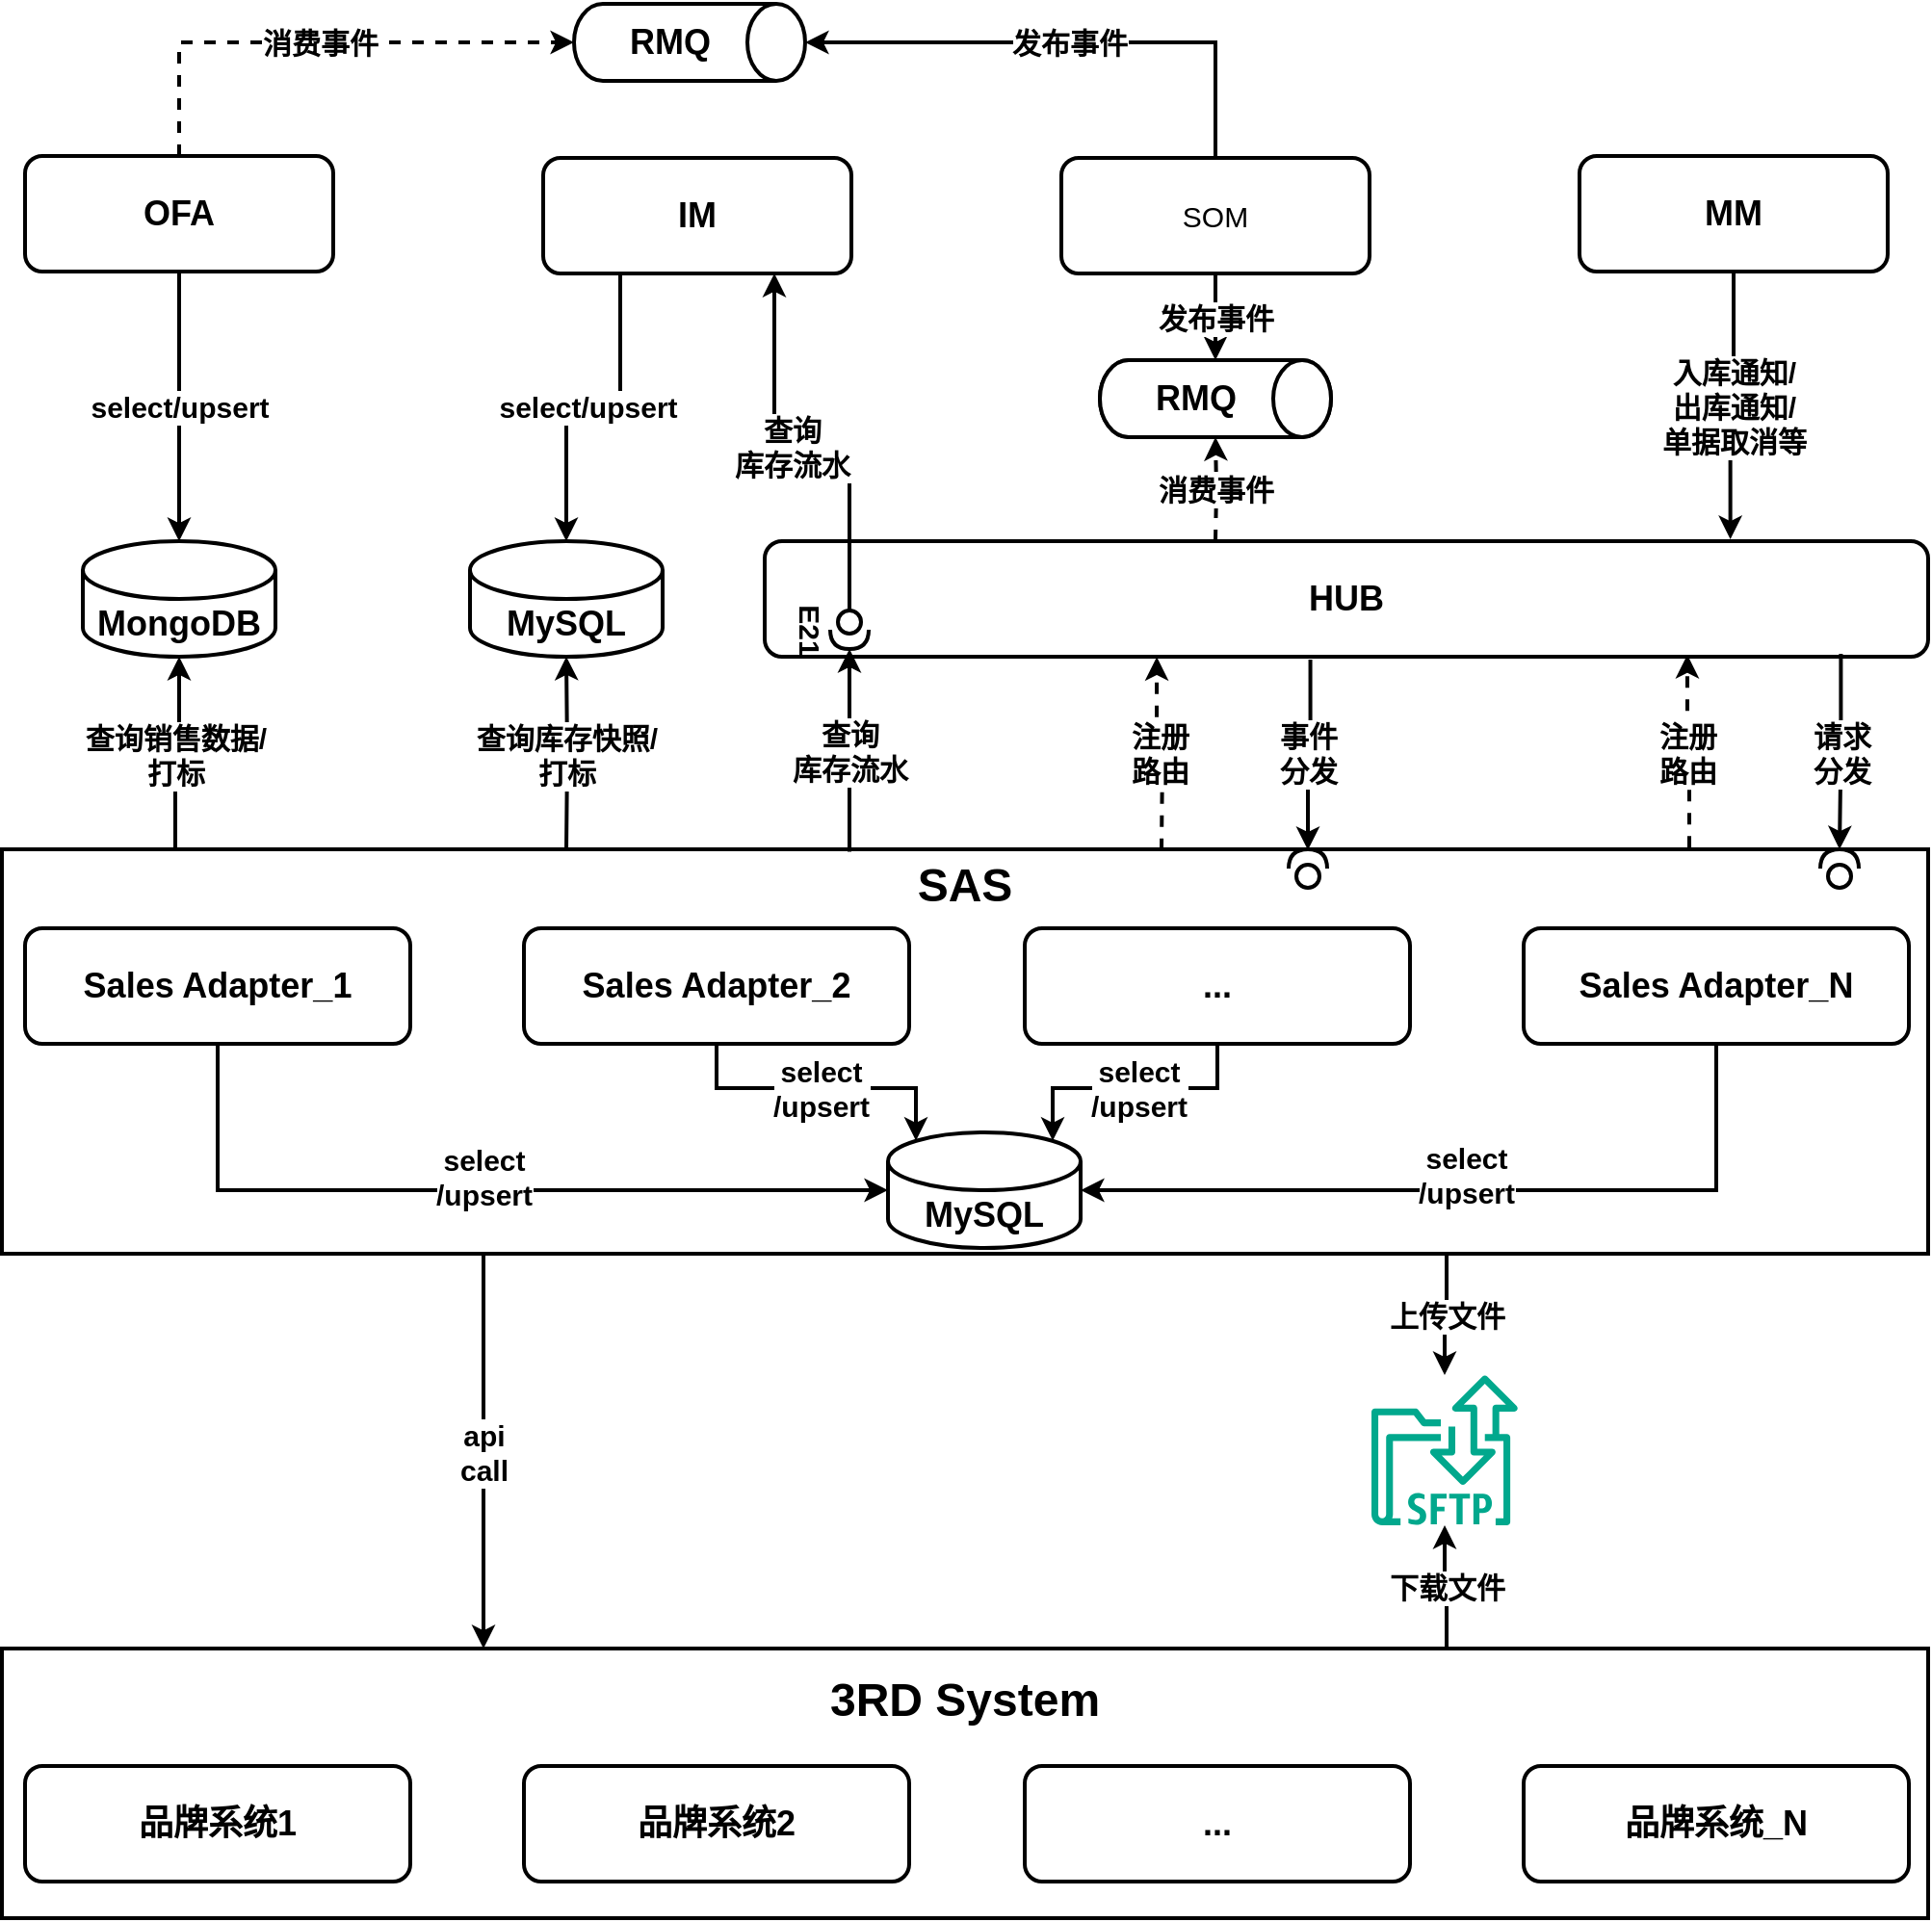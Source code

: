 <mxfile version="24.1.0" type="github">
  <diagram name="第 1 页" id="2zwWI6rYxvFrpTjRpGLl">
    <mxGraphModel dx="2261" dy="754" grid="1" gridSize="10" guides="1" tooltips="1" connect="1" arrows="1" fold="1" page="1" pageScale="1" pageWidth="827" pageHeight="1169" math="0" shadow="0">
      <root>
        <mxCell id="0" />
        <mxCell id="1" parent="0" />
        <mxCell id="w1NT4D3f_hbIPWU9u6wB-49" value="下载文件" style="edgeStyle=orthogonalEdgeStyle;rounded=0;orthogonalLoop=1;jettySize=auto;html=1;exitX=0.75;exitY=0;exitDx=0;exitDy=0;fontSize=15;fontStyle=1;strokeWidth=2;" edge="1" parent="1" source="w1NT4D3f_hbIPWU9u6wB-44" target="w1NT4D3f_hbIPWU9u6wB-46">
          <mxGeometry relative="1" as="geometry" />
        </mxCell>
        <mxCell id="w1NT4D3f_hbIPWU9u6wB-44" value="&lt;div&gt;3RD System&lt;/div&gt;&lt;div&gt;&lt;br&gt;&lt;/div&gt;&lt;div&gt;&lt;br&gt;&lt;/div&gt;&lt;div&gt;&lt;br&gt;&lt;/div&gt;" style="rounded=0;whiteSpace=wrap;html=1;strokeWidth=2;fontSize=24;fontStyle=1" vertex="1" parent="1">
          <mxGeometry y="855" width="1000" height="140" as="geometry" />
        </mxCell>
        <mxCell id="w1NT4D3f_hbIPWU9u6wB-7" value="select/upsert" style="edgeStyle=orthogonalEdgeStyle;rounded=0;orthogonalLoop=1;jettySize=auto;html=1;exitX=0.5;exitY=1;exitDx=0;exitDy=0;fontSize=15;fontStyle=1;strokeWidth=2;" edge="1" parent="1" source="w1NT4D3f_hbIPWU9u6wB-2" target="w1NT4D3f_hbIPWU9u6wB-6">
          <mxGeometry relative="1" as="geometry" />
        </mxCell>
        <mxCell id="w1NT4D3f_hbIPWU9u6wB-2" value="OFA" style="rounded=1;whiteSpace=wrap;html=1;fontSize=18;fontStyle=1;strokeWidth=2;" vertex="1" parent="1">
          <mxGeometry x="12" y="80" width="160" height="60" as="geometry" />
        </mxCell>
        <mxCell id="w1NT4D3f_hbIPWU9u6wB-21" value="发布事件" style="edgeStyle=orthogonalEdgeStyle;rounded=0;orthogonalLoop=1;jettySize=auto;html=1;exitX=0.5;exitY=1;exitDx=0;exitDy=0;strokeWidth=2;fontSize=15;fontStyle=1" edge="1" parent="1" source="w1NT4D3f_hbIPWU9u6wB-3" target="w1NT4D3f_hbIPWU9u6wB-20">
          <mxGeometry relative="1" as="geometry" />
        </mxCell>
        <mxCell id="w1NT4D3f_hbIPWU9u6wB-26" value="发布事件" style="edgeStyle=orthogonalEdgeStyle;rounded=0;orthogonalLoop=1;jettySize=auto;html=1;exitX=0.5;exitY=0;exitDx=0;exitDy=0;fontSize=15;fontStyle=1;entryX=0.5;entryY=0;entryDx=0;entryDy=0;entryPerimeter=0;strokeWidth=2;" edge="1" parent="1" source="w1NT4D3f_hbIPWU9u6wB-3" target="w1NT4D3f_hbIPWU9u6wB-29">
          <mxGeometry relative="1" as="geometry" />
        </mxCell>
        <mxCell id="w1NT4D3f_hbIPWU9u6wB-3" value="SOM" style="rounded=1;whiteSpace=wrap;html=1;fontSize=15;fontStyle=0;strokeWidth=2;" vertex="1" parent="1">
          <mxGeometry x="550" y="81" width="160" height="60" as="geometry" />
        </mxCell>
        <mxCell id="w1NT4D3f_hbIPWU9u6wB-9" style="edgeStyle=orthogonalEdgeStyle;rounded=0;orthogonalLoop=1;jettySize=auto;html=1;exitX=0.25;exitY=1;exitDx=0;exitDy=0;strokeWidth=2;" edge="1" parent="1" source="w1NT4D3f_hbIPWU9u6wB-4" target="w1NT4D3f_hbIPWU9u6wB-8">
          <mxGeometry relative="1" as="geometry" />
        </mxCell>
        <mxCell id="w1NT4D3f_hbIPWU9u6wB-60" value="select/upsert" style="edgeLabel;html=1;align=center;verticalAlign=middle;resizable=0;points=[];fontSize=15;fontStyle=1" vertex="1" connectable="0" parent="w1NT4D3f_hbIPWU9u6wB-9">
          <mxGeometry x="0.036" y="-1" relative="1" as="geometry">
            <mxPoint as="offset" />
          </mxGeometry>
        </mxCell>
        <mxCell id="w1NT4D3f_hbIPWU9u6wB-4" value="IM" style="rounded=1;whiteSpace=wrap;html=1;fontSize=18;fontStyle=1;strokeWidth=2;" vertex="1" parent="1">
          <mxGeometry x="281" y="81" width="160" height="60" as="geometry" />
        </mxCell>
        <mxCell id="w1NT4D3f_hbIPWU9u6wB-15" value="&lt;div&gt;入库通知/&lt;/div&gt;&lt;div&gt;出库通知/&lt;/div&gt;&lt;div&gt;单据取消等&lt;/div&gt;" style="edgeStyle=orthogonalEdgeStyle;rounded=0;orthogonalLoop=1;jettySize=auto;html=1;exitX=0.5;exitY=1;exitDx=0;exitDy=0;fontSize=15;strokeWidth=2;fontStyle=1;entryX=0.83;entryY=-0.017;entryDx=0;entryDy=0;entryPerimeter=0;" edge="1" parent="1" source="w1NT4D3f_hbIPWU9u6wB-5" target="w1NT4D3f_hbIPWU9u6wB-14">
          <mxGeometry x="-0.002" relative="1" as="geometry">
            <mxPoint x="900" y="280" as="targetPoint" />
            <mxPoint as="offset" />
          </mxGeometry>
        </mxCell>
        <mxCell id="w1NT4D3f_hbIPWU9u6wB-5" value="MM" style="rounded=1;whiteSpace=wrap;html=1;fontSize=18;fontStyle=1;strokeWidth=2;" vertex="1" parent="1">
          <mxGeometry x="819" y="80" width="160" height="60" as="geometry" />
        </mxCell>
        <mxCell id="w1NT4D3f_hbIPWU9u6wB-6" value="MongoDB" style="shape=cylinder3;whiteSpace=wrap;html=1;boundedLbl=1;backgroundOutline=1;size=15;strokeWidth=2;fontSize=18;fontStyle=1" vertex="1" parent="1">
          <mxGeometry x="42" y="280" width="100" height="60" as="geometry" />
        </mxCell>
        <mxCell id="w1NT4D3f_hbIPWU9u6wB-8" value="MySQL" style="shape=cylinder3;whiteSpace=wrap;html=1;boundedLbl=1;backgroundOutline=1;size=15;strokeWidth=2;fontSize=18;fontStyle=1" vertex="1" parent="1">
          <mxGeometry x="243" y="280" width="100" height="60" as="geometry" />
        </mxCell>
        <mxCell id="w1NT4D3f_hbIPWU9u6wB-11" value="&lt;div style=&quot;font-size: 15px;&quot;&gt;查询销售数据/&lt;/div&gt;&lt;div style=&quot;font-size: 15px;&quot;&gt;打标&lt;br style=&quot;font-size: 15px;&quot;&gt;&lt;/div&gt;" style="edgeStyle=orthogonalEdgeStyle;rounded=0;orthogonalLoop=1;jettySize=auto;html=1;exitX=0.09;exitY=0.017;exitDx=0;exitDy=0;exitPerimeter=0;strokeWidth=2;fontSize=15;fontStyle=1" edge="1" parent="1" source="w1NT4D3f_hbIPWU9u6wB-10" target="w1NT4D3f_hbIPWU9u6wB-6">
          <mxGeometry relative="1" as="geometry" />
        </mxCell>
        <mxCell id="w1NT4D3f_hbIPWU9u6wB-17" value="&lt;div style=&quot;font-size: 15px;&quot;&gt;注册&lt;/div&gt;&lt;div style=&quot;font-size: 15px;&quot;&gt;路由&lt;br style=&quot;font-size: 15px;&quot;&gt;&lt;/div&gt;" style="edgeStyle=orthogonalEdgeStyle;rounded=0;orthogonalLoop=1;jettySize=auto;html=1;strokeWidth=2;fontSize=15;fontStyle=1;dashed=1;entryX=0.337;entryY=1.002;entryDx=0;entryDy=0;entryPerimeter=0;exitX=0.618;exitY=0.006;exitDx=0;exitDy=0;exitPerimeter=0;" edge="1" parent="1" target="w1NT4D3f_hbIPWU9u6wB-14">
          <mxGeometry relative="1" as="geometry">
            <mxPoint x="602" y="440.36" as="sourcePoint" />
            <mxPoint x="601.668" y="320.8" as="targetPoint" />
          </mxGeometry>
        </mxCell>
        <mxCell id="w1NT4D3f_hbIPWU9u6wB-18" value="&lt;div&gt;注册&lt;/div&gt;&lt;div&gt;路由&lt;br&gt;&lt;/div&gt;" style="edgeStyle=orthogonalEdgeStyle;rounded=0;orthogonalLoop=1;jettySize=auto;html=1;exitX=0.876;exitY=-0.004;exitDx=0;exitDy=0;entryX=0.793;entryY=0.983;entryDx=0;entryDy=0;exitPerimeter=0;fontSize=15;fontStyle=1;strokeWidth=2;dashed=1;entryPerimeter=0;" edge="1" parent="1" source="w1NT4D3f_hbIPWU9u6wB-10" target="w1NT4D3f_hbIPWU9u6wB-14">
          <mxGeometry relative="1" as="geometry" />
        </mxCell>
        <mxCell id="w1NT4D3f_hbIPWU9u6wB-47" value="&lt;div&gt;api&lt;/div&gt;&lt;div&gt;call&lt;/div&gt;" style="edgeStyle=orthogonalEdgeStyle;rounded=0;orthogonalLoop=1;jettySize=auto;html=1;exitX=0.25;exitY=1;exitDx=0;exitDy=0;entryX=0.25;entryY=0;entryDx=0;entryDy=0;fontSize=15;fontStyle=1;strokeWidth=2;" edge="1" parent="1" source="w1NT4D3f_hbIPWU9u6wB-10" target="w1NT4D3f_hbIPWU9u6wB-44">
          <mxGeometry relative="1" as="geometry" />
        </mxCell>
        <mxCell id="w1NT4D3f_hbIPWU9u6wB-48" value="上传文件" style="edgeStyle=orthogonalEdgeStyle;rounded=0;orthogonalLoop=1;jettySize=auto;html=1;exitX=0.75;exitY=1;exitDx=0;exitDy=0;fontSize=15;fontStyle=1;strokeWidth=2;" edge="1" parent="1" source="w1NT4D3f_hbIPWU9u6wB-10" target="w1NT4D3f_hbIPWU9u6wB-46">
          <mxGeometry relative="1" as="geometry" />
        </mxCell>
        <mxCell id="w1NT4D3f_hbIPWU9u6wB-10" value="&lt;div style=&quot;font-size: 24px;&quot;&gt;SAS&lt;/div&gt;&lt;div style=&quot;font-size: 24px;&quot;&gt;&lt;br style=&quot;font-size: 24px;&quot;&gt;&lt;/div&gt;&lt;div style=&quot;font-size: 24px;&quot;&gt;&lt;br style=&quot;font-size: 24px;&quot;&gt;&lt;/div&gt;&lt;div style=&quot;font-size: 24px;&quot;&gt;&lt;br style=&quot;font-size: 24px;&quot;&gt;&lt;/div&gt;&lt;div style=&quot;font-size: 24px;&quot;&gt;&lt;br style=&quot;font-size: 24px;&quot;&gt;&lt;/div&gt;&lt;div style=&quot;font-size: 24px;&quot;&gt;&lt;br&gt;&lt;/div&gt;&lt;div style=&quot;font-size: 24px;&quot;&gt;&lt;br style=&quot;font-size: 24px;&quot;&gt;&lt;/div&gt;" style="rounded=0;whiteSpace=wrap;html=1;strokeWidth=2;fontSize=24;fontStyle=1" vertex="1" parent="1">
          <mxGeometry y="440" width="1000" height="210" as="geometry" />
        </mxCell>
        <mxCell id="w1NT4D3f_hbIPWU9u6wB-12" value="&lt;div&gt;查询库存快照/&lt;/div&gt;&lt;div&gt;打标&lt;br&gt;&lt;/div&gt;" style="edgeStyle=orthogonalEdgeStyle;rounded=0;orthogonalLoop=1;jettySize=auto;html=1;entryX=0.5;entryY=1;entryDx=0;entryDy=0;entryPerimeter=0;strokeWidth=2;fontSize=15;fontStyle=1" edge="1" parent="1" target="w1NT4D3f_hbIPWU9u6wB-8">
          <mxGeometry relative="1" as="geometry">
            <mxPoint x="293" y="441" as="sourcePoint" />
          </mxGeometry>
        </mxCell>
        <mxCell id="w1NT4D3f_hbIPWU9u6wB-14" value="HUB" style="rounded=1;whiteSpace=wrap;html=1;fontSize=18;fontStyle=1;strokeWidth=2;" vertex="1" parent="1">
          <mxGeometry x="396" y="280" width="604" height="60" as="geometry" />
        </mxCell>
        <mxCell id="w1NT4D3f_hbIPWU9u6wB-16" value="&lt;div&gt;事件&lt;/div&gt;&lt;div&gt;分发&lt;br&gt;&lt;/div&gt;" style="edgeStyle=orthogonalEdgeStyle;rounded=0;orthogonalLoop=1;jettySize=auto;html=1;exitX=0.469;exitY=1.024;exitDx=0;exitDy=0;entryX=0.678;entryY=0.002;entryDx=0;entryDy=0;entryPerimeter=0;strokeWidth=2;fontSize=15;fontStyle=1;exitPerimeter=0;" edge="1" parent="1" source="w1NT4D3f_hbIPWU9u6wB-14" target="w1NT4D3f_hbIPWU9u6wB-10">
          <mxGeometry relative="1" as="geometry">
            <mxPoint x="640" y="331" as="sourcePoint" />
            <mxPoint x="649" y="441" as="targetPoint" />
          </mxGeometry>
        </mxCell>
        <mxCell id="w1NT4D3f_hbIPWU9u6wB-19" value="&lt;div&gt;请求&lt;/div&gt;&lt;div&gt;分发&lt;/div&gt;" style="edgeStyle=orthogonalEdgeStyle;rounded=0;orthogonalLoop=1;jettySize=auto;html=1;exitX=0.925;exitY=0.975;exitDx=0;exitDy=0;entryX=1;entryY=0.5;entryDx=0;entryDy=0;entryPerimeter=0;fontSize=15;fontStyle=1;strokeWidth=2;exitPerimeter=0;" edge="1" parent="1" source="w1NT4D3f_hbIPWU9u6wB-14" target="w1NT4D3f_hbIPWU9u6wB-38">
          <mxGeometry relative="1" as="geometry" />
        </mxCell>
        <mxCell id="w1NT4D3f_hbIPWU9u6wB-20" value="" style="shape=cylinder3;whiteSpace=wrap;html=1;boundedLbl=1;backgroundOutline=1;size=15;rotation=90;fontSize=18;strokeWidth=2;" vertex="1" parent="1">
          <mxGeometry x="610" y="146" width="40" height="120" as="geometry" />
        </mxCell>
        <mxCell id="w1NT4D3f_hbIPWU9u6wB-22" value="消费事件" style="edgeStyle=orthogonalEdgeStyle;rounded=0;orthogonalLoop=1;jettySize=auto;html=1;entryX=1;entryY=0.5;entryDx=0;entryDy=0;entryPerimeter=0;strokeWidth=2;dashed=1;fontSize=15;fontStyle=1" edge="1" parent="1" target="w1NT4D3f_hbIPWU9u6wB-20">
          <mxGeometry relative="1" as="geometry">
            <mxPoint x="630" y="280" as="sourcePoint" />
          </mxGeometry>
        </mxCell>
        <mxCell id="w1NT4D3f_hbIPWU9u6wB-25" value="RMQ" style="text;html=1;align=center;verticalAlign=middle;whiteSpace=wrap;rounded=0;fontSize=18;fontStyle=1" vertex="1" parent="1">
          <mxGeometry x="590" y="191" width="60" height="30" as="geometry" />
        </mxCell>
        <mxCell id="w1NT4D3f_hbIPWU9u6wB-27" value="" style="shape=cylinder3;whiteSpace=wrap;html=1;boundedLbl=1;backgroundOutline=1;size=15;rotation=90;fontSize=18;strokeWidth=2;" vertex="1" parent="1">
          <mxGeometry x="610" y="146" width="40" height="120" as="geometry" />
        </mxCell>
        <mxCell id="w1NT4D3f_hbIPWU9u6wB-28" value="RMQ" style="text;html=1;align=center;verticalAlign=middle;whiteSpace=wrap;rounded=0;fontSize=18;fontStyle=1" vertex="1" parent="1">
          <mxGeometry x="590" y="191" width="60" height="30" as="geometry" />
        </mxCell>
        <mxCell id="w1NT4D3f_hbIPWU9u6wB-29" value="" style="shape=cylinder3;whiteSpace=wrap;html=1;boundedLbl=1;backgroundOutline=1;size=15;rotation=90;fontSize=18;strokeWidth=2;" vertex="1" parent="1">
          <mxGeometry x="337" y="-39" width="40" height="120" as="geometry" />
        </mxCell>
        <mxCell id="w1NT4D3f_hbIPWU9u6wB-30" value="RMQ" style="text;html=1;align=center;verticalAlign=middle;whiteSpace=wrap;rounded=0;fontSize=18;fontStyle=1" vertex="1" parent="1">
          <mxGeometry x="317" y="6" width="60" height="30" as="geometry" />
        </mxCell>
        <mxCell id="w1NT4D3f_hbIPWU9u6wB-31" value="消费事件" style="edgeStyle=orthogonalEdgeStyle;rounded=0;orthogonalLoop=1;jettySize=auto;html=1;exitX=0.5;exitY=0;exitDx=0;exitDy=0;entryX=0.5;entryY=1;entryDx=0;entryDy=0;entryPerimeter=0;fontSize=15;fontStyle=1;strokeWidth=2;dashed=1;" edge="1" parent="1" source="w1NT4D3f_hbIPWU9u6wB-2" target="w1NT4D3f_hbIPWU9u6wB-29">
          <mxGeometry relative="1" as="geometry">
            <mxPoint x="151" y="21" as="targetPoint" />
          </mxGeometry>
        </mxCell>
        <mxCell id="w1NT4D3f_hbIPWU9u6wB-35" value="E21" style="shape=providedRequiredInterface;html=1;verticalLabelPosition=bottom;sketch=0;rotation=90;strokeWidth=2;fontSize=15;fontStyle=1;direction=east;" vertex="1" parent="1">
          <mxGeometry x="430" y="316" width="20" height="20" as="geometry" />
        </mxCell>
        <mxCell id="w1NT4D3f_hbIPWU9u6wB-33" value="&lt;div style=&quot;font-size: 15px;&quot;&gt;查询&lt;/div&gt;&lt;div style=&quot;font-size: 15px;&quot;&gt;库存流水&lt;/div&gt;" style="edgeStyle=orthogonalEdgeStyle;rounded=0;orthogonalLoop=1;jettySize=auto;html=1;exitX=0;exitY=0.5;exitDx=0;exitDy=0;entryX=0.75;entryY=1;entryDx=0;entryDy=0;exitPerimeter=0;strokeWidth=2;fontSize=15;fontStyle=1" edge="1" parent="1" source="w1NT4D3f_hbIPWU9u6wB-35" target="w1NT4D3f_hbIPWU9u6wB-4">
          <mxGeometry x="0.098" y="2" relative="1" as="geometry">
            <mxPoint as="offset" />
          </mxGeometry>
        </mxCell>
        <mxCell id="w1NT4D3f_hbIPWU9u6wB-36" value="&lt;div&gt;查询&lt;/div&gt;&lt;div&gt;库存流水&lt;br&gt;&lt;/div&gt;" style="edgeStyle=orthogonalEdgeStyle;rounded=0;orthogonalLoop=1;jettySize=auto;html=1;exitX=0.44;exitY=0.006;exitDx=0;exitDy=0;entryX=1;entryY=0.5;entryDx=0;entryDy=0;entryPerimeter=0;exitPerimeter=0;strokeWidth=2;fontSize=15;fontStyle=1" edge="1" parent="1" source="w1NT4D3f_hbIPWU9u6wB-10" target="w1NT4D3f_hbIPWU9u6wB-35">
          <mxGeometry relative="1" as="geometry" />
        </mxCell>
        <mxCell id="w1NT4D3f_hbIPWU9u6wB-37" value="" style="shape=providedRequiredInterface;html=1;verticalLabelPosition=bottom;sketch=0;rotation=-90;strokeWidth=2;" vertex="1" parent="1">
          <mxGeometry x="668" y="440" width="20" height="20" as="geometry" />
        </mxCell>
        <mxCell id="w1NT4D3f_hbIPWU9u6wB-38" value="" style="shape=providedRequiredInterface;html=1;verticalLabelPosition=bottom;sketch=0;rotation=-90;strokeWidth=2;" vertex="1" parent="1">
          <mxGeometry x="944" y="440" width="20" height="20" as="geometry" />
        </mxCell>
        <mxCell id="w1NT4D3f_hbIPWU9u6wB-39" value="品牌系统1" style="rounded=1;whiteSpace=wrap;html=1;strokeWidth=2;fontSize=18;fontStyle=1;flipH=0;" vertex="1" parent="1">
          <mxGeometry x="12" y="916" width="200" height="60" as="geometry" />
        </mxCell>
        <mxCell id="w1NT4D3f_hbIPWU9u6wB-40" value="品牌系统2" style="rounded=1;whiteSpace=wrap;html=1;strokeWidth=2;fontSize=18;fontStyle=1;flipH=0;" vertex="1" parent="1">
          <mxGeometry x="271" y="916" width="200" height="60" as="geometry" />
        </mxCell>
        <mxCell id="w1NT4D3f_hbIPWU9u6wB-41" value="..." style="rounded=1;whiteSpace=wrap;html=1;strokeWidth=2;fontSize=18;fontStyle=1;flipH=0;" vertex="1" parent="1">
          <mxGeometry x="531" y="916" width="200" height="60" as="geometry" />
        </mxCell>
        <mxCell id="w1NT4D3f_hbIPWU9u6wB-42" value="品牌系统_N" style="rounded=1;whiteSpace=wrap;html=1;strokeWidth=2;fontSize=18;fontStyle=1;flipH=0;" vertex="1" parent="1">
          <mxGeometry x="790" y="916" width="200" height="60" as="geometry" />
        </mxCell>
        <mxCell id="w1NT4D3f_hbIPWU9u6wB-46" value="" style="sketch=0;outlineConnect=0;fontColor=#232F3E;gradientColor=none;fillColor=#01A88D;strokeColor=none;dashed=0;verticalLabelPosition=bottom;verticalAlign=top;align=center;html=1;fontSize=12;fontStyle=0;aspect=fixed;shape=mxgraph.aws4.transfer_for_sftp_resource;" vertex="1" parent="1">
          <mxGeometry x="711" y="713" width="76" height="78" as="geometry" />
        </mxCell>
        <mxCell id="w1NT4D3f_hbIPWU9u6wB-50" value="Sales Adapter_1" style="rounded=1;whiteSpace=wrap;html=1;strokeWidth=2;fontSize=18;fontStyle=1;flipH=0;" vertex="1" parent="1">
          <mxGeometry x="12" y="481" width="200" height="60" as="geometry" />
        </mxCell>
        <mxCell id="w1NT4D3f_hbIPWU9u6wB-51" value="Sales Adapter_2" style="rounded=1;whiteSpace=wrap;html=1;strokeWidth=2;fontSize=18;fontStyle=1;flipH=0;" vertex="1" parent="1">
          <mxGeometry x="271" y="481" width="200" height="60" as="geometry" />
        </mxCell>
        <mxCell id="w1NT4D3f_hbIPWU9u6wB-52" value="..." style="rounded=1;whiteSpace=wrap;html=1;strokeWidth=2;fontSize=18;fontStyle=1;flipH=0;" vertex="1" parent="1">
          <mxGeometry x="531" y="481" width="200" height="60" as="geometry" />
        </mxCell>
        <mxCell id="w1NT4D3f_hbIPWU9u6wB-53" value="Sales Adapter_N" style="rounded=1;whiteSpace=wrap;html=1;strokeWidth=2;fontSize=18;fontStyle=1;flipH=0;" vertex="1" parent="1">
          <mxGeometry x="790" y="481" width="200" height="60" as="geometry" />
        </mxCell>
        <mxCell id="w1NT4D3f_hbIPWU9u6wB-55" value="MySQL" style="shape=cylinder3;whiteSpace=wrap;html=1;boundedLbl=1;backgroundOutline=1;size=15;strokeWidth=2;fontSize=18;fontStyle=1" vertex="1" parent="1">
          <mxGeometry x="460" y="587" width="100" height="60" as="geometry" />
        </mxCell>
        <mxCell id="w1NT4D3f_hbIPWU9u6wB-56" value="select&lt;div&gt;/upsert&lt;/div&gt;" style="edgeStyle=orthogonalEdgeStyle;rounded=0;orthogonalLoop=1;jettySize=auto;html=1;exitX=0.5;exitY=1;exitDx=0;exitDy=0;entryX=0;entryY=0.5;entryDx=0;entryDy=0;entryPerimeter=0;fontSize=15;fontStyle=1;strokeWidth=2;" edge="1" parent="1" source="w1NT4D3f_hbIPWU9u6wB-50" target="w1NT4D3f_hbIPWU9u6wB-55">
          <mxGeometry x="0.009" y="7" relative="1" as="geometry">
            <mxPoint as="offset" />
          </mxGeometry>
        </mxCell>
        <mxCell id="w1NT4D3f_hbIPWU9u6wB-57" value="&lt;br&gt;&lt;div&gt;select&lt;/div&gt;&lt;div&gt;/upsert&lt;/div&gt;" style="edgeStyle=orthogonalEdgeStyle;rounded=0;orthogonalLoop=1;jettySize=auto;html=1;exitX=0.5;exitY=1;exitDx=0;exitDy=0;entryX=1;entryY=0.5;entryDx=0;entryDy=0;entryPerimeter=0;fontSize=15;fontStyle=1;strokeWidth=2;" edge="1" parent="1" source="w1NT4D3f_hbIPWU9u6wB-53" target="w1NT4D3f_hbIPWU9u6wB-55">
          <mxGeometry x="0.015" y="-17" relative="1" as="geometry">
            <mxPoint as="offset" />
          </mxGeometry>
        </mxCell>
        <mxCell id="w1NT4D3f_hbIPWU9u6wB-58" value="select&lt;div&gt;/upsert&lt;/div&gt;" style="edgeStyle=orthogonalEdgeStyle;rounded=0;orthogonalLoop=1;jettySize=auto;html=1;exitX=0.5;exitY=1;exitDx=0;exitDy=0;entryX=0.855;entryY=0;entryDx=0;entryDy=4.35;entryPerimeter=0;fontSize=15;fontStyle=1;strokeWidth=2;" edge="1" parent="1" source="w1NT4D3f_hbIPWU9u6wB-52" target="w1NT4D3f_hbIPWU9u6wB-55">
          <mxGeometry x="-0.058" relative="1" as="geometry">
            <mxPoint as="offset" />
          </mxGeometry>
        </mxCell>
        <mxCell id="w1NT4D3f_hbIPWU9u6wB-59" value="select&lt;div&gt;/upsert&lt;/div&gt;" style="edgeStyle=orthogonalEdgeStyle;rounded=0;orthogonalLoop=1;jettySize=auto;html=1;exitX=0.5;exitY=1;exitDx=0;exitDy=0;entryX=0.145;entryY=0;entryDx=0;entryDy=4.35;entryPerimeter=0;fontSize=15;fontStyle=1;strokeWidth=2;" edge="1" parent="1" source="w1NT4D3f_hbIPWU9u6wB-51" target="w1NT4D3f_hbIPWU9u6wB-55">
          <mxGeometry x="0.001" relative="1" as="geometry">
            <mxPoint as="offset" />
          </mxGeometry>
        </mxCell>
      </root>
    </mxGraphModel>
  </diagram>
</mxfile>
